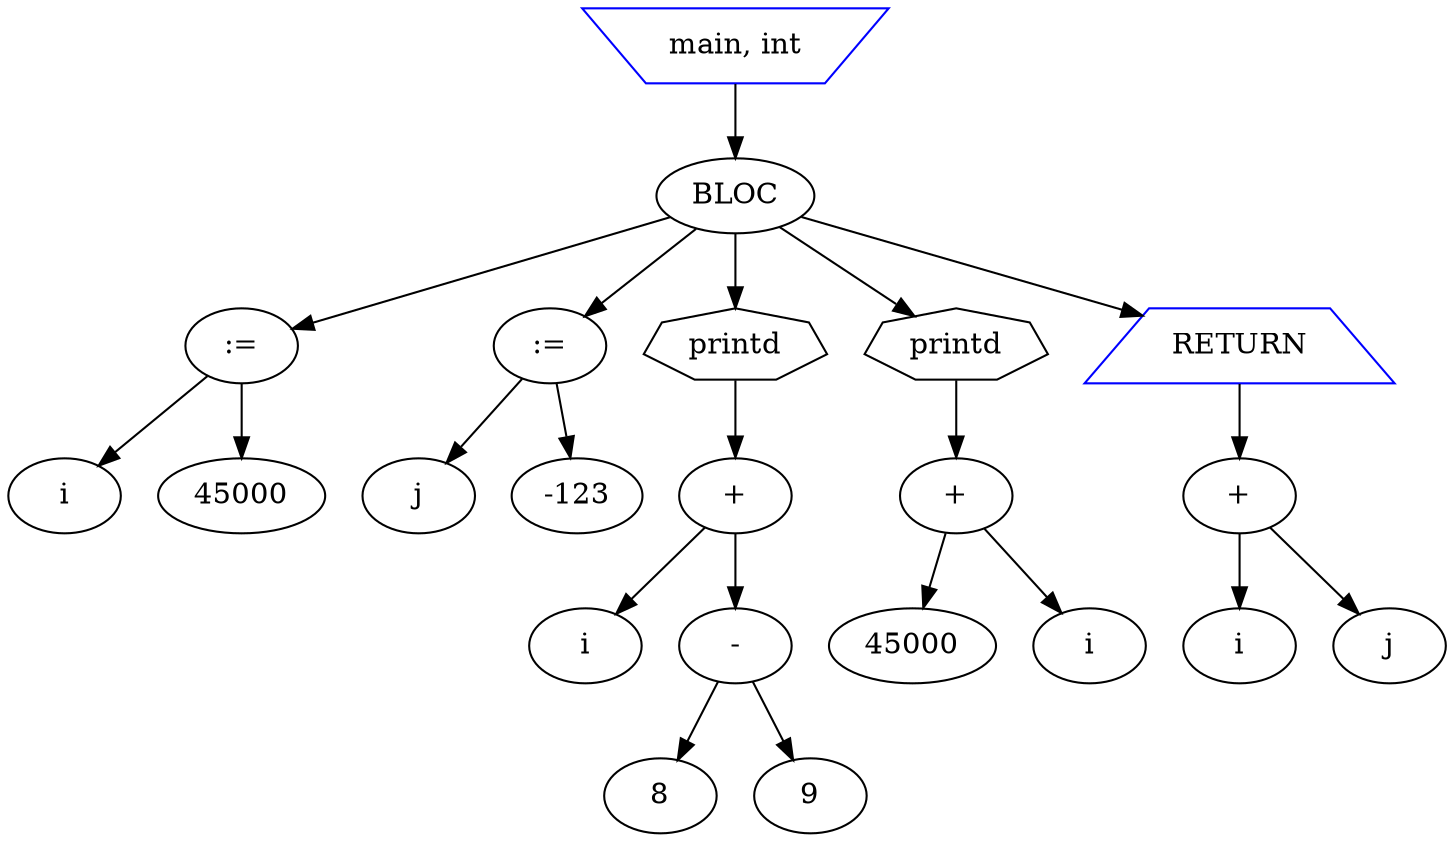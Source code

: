 digraph mon_programme {

node1 [label="main, int" shape=invtrapezium color=blue]
node2 [label=BLOC]
node3 [label=":="]
node4 [label=i]
node5 [label=45000]
node6 [label=":="]
node7 [label=j]
node8 [label=-123]
node9 [label=printd shape=septagon]
node10 [label="+"]
node11 [label=i]
node12 [label="-"]
node13 [label=8]
node14 [label=9]
node15 [label=printd shape=septagon]
node16 [label="+"]
node17 [label=45000]
node18 [label=i]
node19 [label=RETURN shape=trapezium color=blue]
node20 [label="+"]
node21 [label=i]
node22 [label=j]
node1->node2;
node2->node3;
node3->node4;
node3->node5;
node2->node6;
node6->node7;
node6->node8;
node2->node9;
node9->node10;
node10->node11;
node10->node12;
node12->node13;
node12->node14;
node2->node15;
node15->node16;
node16->node17;
node16->node18;
node2->node19;
node19->node20;
node20->node21;
node20->node22;
}